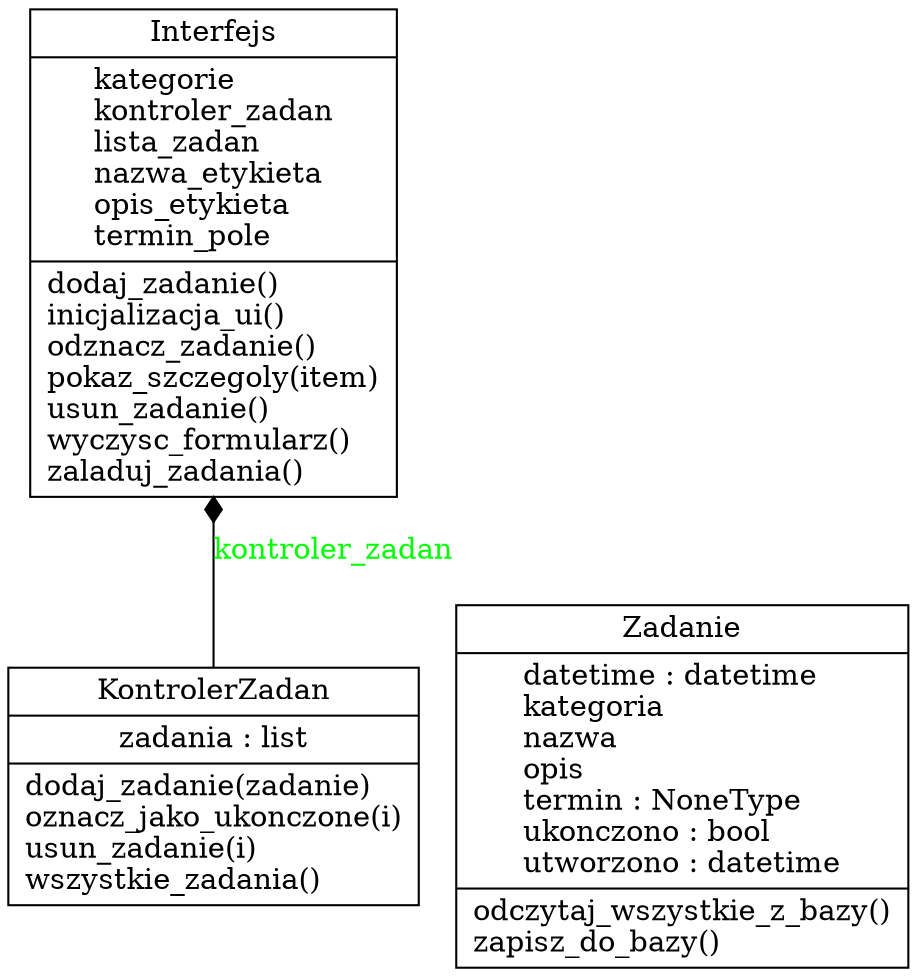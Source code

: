 digraph "classes_Zadaniomat" {
rankdir=BT
charset="utf-8"
"Interfejs.Interfejs" [color="black", fontcolor="black", label=<{Interfejs|kategorie<br ALIGN="LEFT"/>kontroler_zadan<br ALIGN="LEFT"/>lista_zadan<br ALIGN="LEFT"/>nazwa_etykieta<br ALIGN="LEFT"/>opis_etykieta<br ALIGN="LEFT"/>termin_pole<br ALIGN="LEFT"/>|dodaj_zadanie()<br ALIGN="LEFT"/>inicjalizacja_ui()<br ALIGN="LEFT"/>odznacz_zadanie()<br ALIGN="LEFT"/>pokaz_szczegoly(item)<br ALIGN="LEFT"/>usun_zadanie()<br ALIGN="LEFT"/>wyczysc_formularz()<br ALIGN="LEFT"/>zaladuj_zadania()<br ALIGN="LEFT"/>}>, shape="record", style="solid"];
"KontrolerZadan.KontrolerZadan" [color="black", fontcolor="black", label=<{KontrolerZadan|zadania : list<br ALIGN="LEFT"/>|dodaj_zadanie(zadanie)<br ALIGN="LEFT"/>oznacz_jako_ukonczone(i)<br ALIGN="LEFT"/>usun_zadanie(i)<br ALIGN="LEFT"/>wszystkie_zadania()<br ALIGN="LEFT"/>}>, shape="record", style="solid"];
"Zadanie.Zadanie" [color="black", fontcolor="black", label=<{Zadanie|datetime : datetime<br ALIGN="LEFT"/>kategoria<br ALIGN="LEFT"/>nazwa<br ALIGN="LEFT"/>opis<br ALIGN="LEFT"/>termin : NoneType<br ALIGN="LEFT"/>ukonczono : bool<br ALIGN="LEFT"/>utworzono : datetime<br ALIGN="LEFT"/>|odczytaj_wszystkie_z_bazy()<br ALIGN="LEFT"/>zapisz_do_bazy()<br ALIGN="LEFT"/>}>, shape="record", style="solid"];
"KontrolerZadan.KontrolerZadan" -> "Interfejs.Interfejs" [arrowhead="diamond", arrowtail="none", fontcolor="green", label="kontroler_zadan", style="solid"];
}
